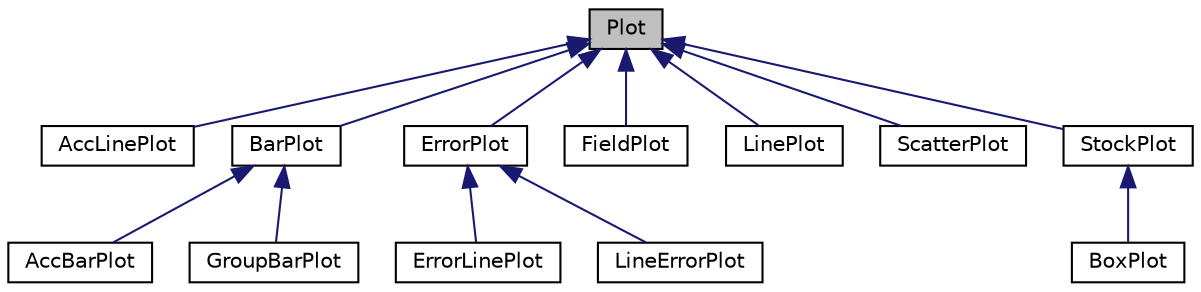 digraph "Plot"
{
 // LATEX_PDF_SIZE
  edge [fontname="Helvetica",fontsize="10",labelfontname="Helvetica",labelfontsize="10"];
  node [fontname="Helvetica",fontsize="10",shape=record];
  Node1 [label="Plot",height=0.2,width=0.4,color="black", fillcolor="grey75", style="filled", fontcolor="black",tooltip=" "];
  Node1 -> Node2 [dir="back",color="midnightblue",fontsize="10",style="solid",fontname="Helvetica"];
  Node2 [label="AccLinePlot",height=0.2,width=0.4,color="black", fillcolor="white", style="filled",URL="$classAccLinePlot.html",tooltip=" "];
  Node1 -> Node3 [dir="back",color="midnightblue",fontsize="10",style="solid",fontname="Helvetica"];
  Node3 [label="BarPlot",height=0.2,width=0.4,color="black", fillcolor="white", style="filled",URL="$classBarPlot.html",tooltip=" "];
  Node3 -> Node4 [dir="back",color="midnightblue",fontsize="10",style="solid",fontname="Helvetica"];
  Node4 [label="AccBarPlot",height=0.2,width=0.4,color="black", fillcolor="white", style="filled",URL="$classAccBarPlot.html",tooltip=" "];
  Node3 -> Node5 [dir="back",color="midnightblue",fontsize="10",style="solid",fontname="Helvetica"];
  Node5 [label="GroupBarPlot",height=0.2,width=0.4,color="black", fillcolor="white", style="filled",URL="$classGroupBarPlot.html",tooltip=" "];
  Node1 -> Node6 [dir="back",color="midnightblue",fontsize="10",style="solid",fontname="Helvetica"];
  Node6 [label="ErrorPlot",height=0.2,width=0.4,color="black", fillcolor="white", style="filled",URL="$classErrorPlot.html",tooltip=" "];
  Node6 -> Node7 [dir="back",color="midnightblue",fontsize="10",style="solid",fontname="Helvetica"];
  Node7 [label="ErrorLinePlot",height=0.2,width=0.4,color="black", fillcolor="white", style="filled",URL="$classErrorLinePlot.html",tooltip=" "];
  Node6 -> Node8 [dir="back",color="midnightblue",fontsize="10",style="solid",fontname="Helvetica"];
  Node8 [label="LineErrorPlot",height=0.2,width=0.4,color="black", fillcolor="white", style="filled",URL="$classLineErrorPlot.html",tooltip=" "];
  Node1 -> Node9 [dir="back",color="midnightblue",fontsize="10",style="solid",fontname="Helvetica"];
  Node9 [label="FieldPlot",height=0.2,width=0.4,color="black", fillcolor="white", style="filled",URL="$classFieldPlot.html",tooltip=" "];
  Node1 -> Node10 [dir="back",color="midnightblue",fontsize="10",style="solid",fontname="Helvetica"];
  Node10 [label="LinePlot",height=0.2,width=0.4,color="black", fillcolor="white", style="filled",URL="$classLinePlot.html",tooltip=" "];
  Node1 -> Node11 [dir="back",color="midnightblue",fontsize="10",style="solid",fontname="Helvetica"];
  Node11 [label="ScatterPlot",height=0.2,width=0.4,color="black", fillcolor="white", style="filled",URL="$classScatterPlot.html",tooltip=" "];
  Node1 -> Node12 [dir="back",color="midnightblue",fontsize="10",style="solid",fontname="Helvetica"];
  Node12 [label="StockPlot",height=0.2,width=0.4,color="black", fillcolor="white", style="filled",URL="$classStockPlot.html",tooltip=" "];
  Node12 -> Node13 [dir="back",color="midnightblue",fontsize="10",style="solid",fontname="Helvetica"];
  Node13 [label="BoxPlot",height=0.2,width=0.4,color="black", fillcolor="white", style="filled",URL="$classBoxPlot.html",tooltip=" "];
}

